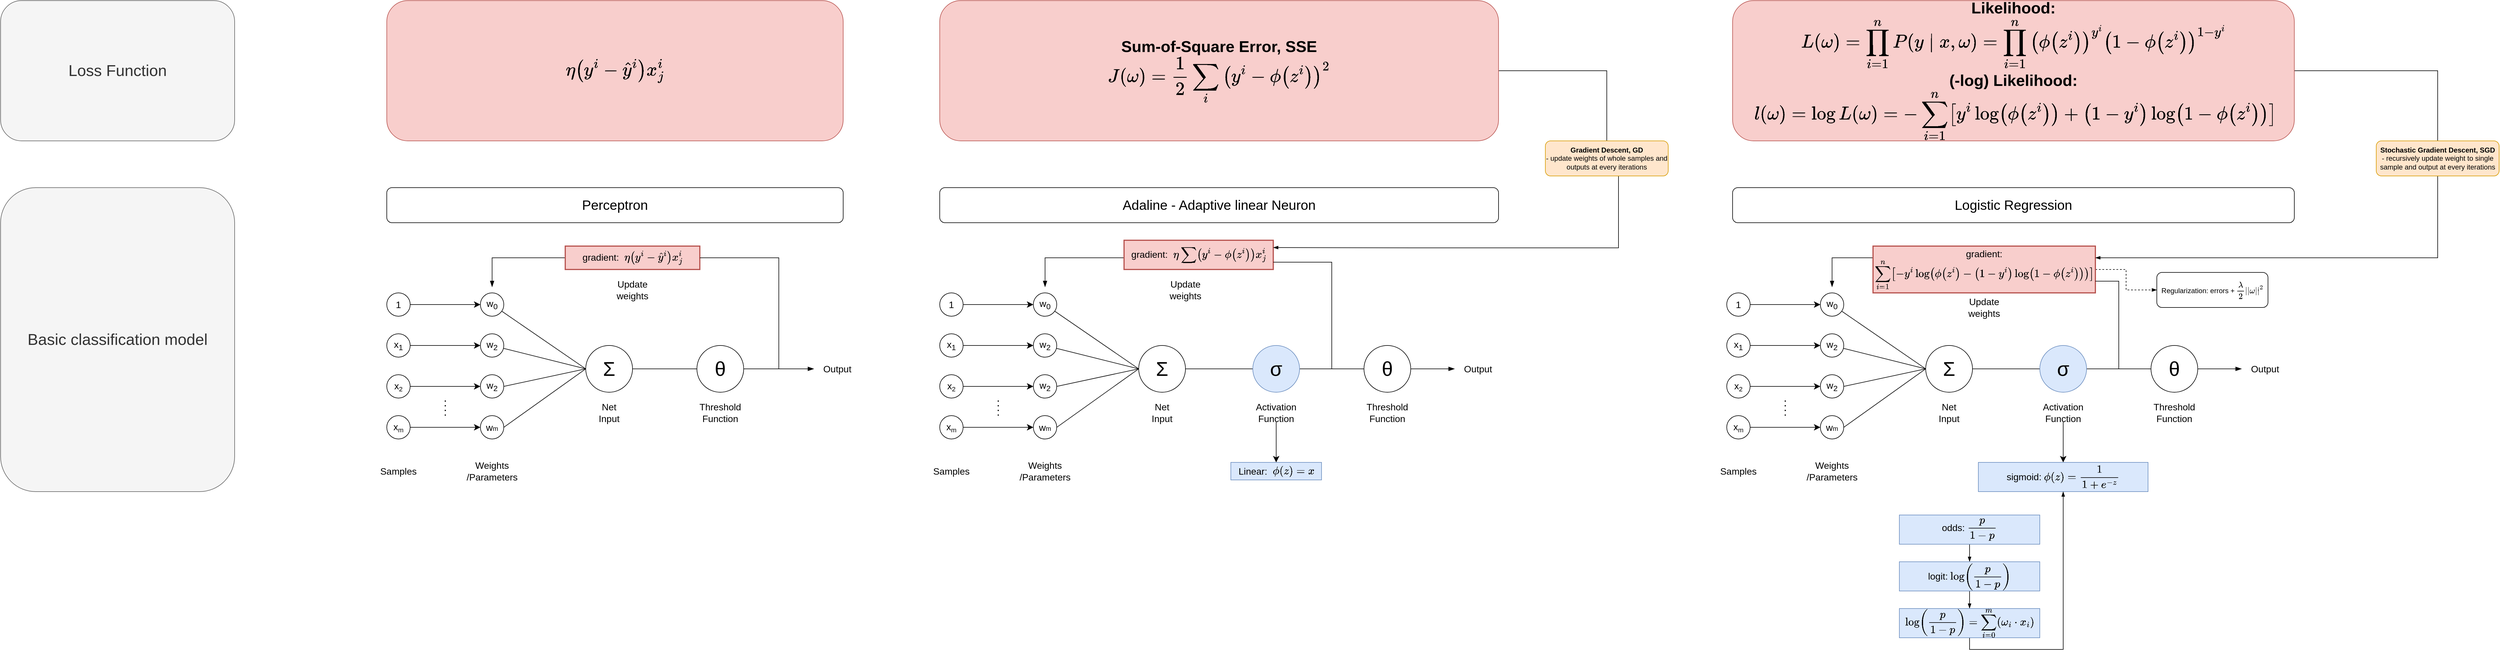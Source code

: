 <mxfile version="21.6.1" type="device">
  <diagram name="第 1 页" id="296-K8CtkIlCOGZinQ8Q">
    <mxGraphModel dx="4812" dy="2016" grid="1" gridSize="10" guides="1" tooltips="1" connect="1" arrows="1" fold="1" page="0" pageScale="1" pageWidth="827" pageHeight="1169" math="1" shadow="0">
      <root>
        <mxCell id="0" />
        <mxCell id="1" parent="0" />
        <mxCell id="WKKPIDza1_U7zghBaNiP-1" value="Perceptron" style="rounded=1;whiteSpace=wrap;html=1;fontSize=23;fontStyle=0" parent="1" vertex="1">
          <mxGeometry x="-1380" y="40" width="780" height="60" as="geometry" />
        </mxCell>
        <mxCell id="WKKPIDza1_U7zghBaNiP-10" style="edgeStyle=none;curved=1;rounded=0;orthogonalLoop=1;jettySize=auto;html=1;exitX=1;exitY=0.5;exitDx=0;exitDy=0;entryX=0;entryY=0.5;entryDx=0;entryDy=0;fontSize=12;startSize=8;endSize=8;" parent="1" source="WKKPIDza1_U7zghBaNiP-2" target="WKKPIDza1_U7zghBaNiP-6" edge="1">
          <mxGeometry relative="1" as="geometry" />
        </mxCell>
        <mxCell id="WKKPIDza1_U7zghBaNiP-2" value="1" style="ellipse;whiteSpace=wrap;html=1;aspect=fixed;fontSize=16;" parent="1" vertex="1">
          <mxGeometry x="-1380" y="220" width="40" height="40" as="geometry" />
        </mxCell>
        <mxCell id="WKKPIDza1_U7zghBaNiP-11" style="edgeStyle=none;curved=1;rounded=0;orthogonalLoop=1;jettySize=auto;html=1;exitX=1;exitY=0.5;exitDx=0;exitDy=0;entryX=0;entryY=0.5;entryDx=0;entryDy=0;fontSize=12;startSize=8;endSize=8;" parent="1" source="WKKPIDza1_U7zghBaNiP-3" target="WKKPIDza1_U7zghBaNiP-7" edge="1">
          <mxGeometry relative="1" as="geometry" />
        </mxCell>
        <mxCell id="WKKPIDza1_U7zghBaNiP-3" value="x&lt;sub&gt;1&lt;/sub&gt;" style="ellipse;whiteSpace=wrap;html=1;aspect=fixed;fontSize=16;" parent="1" vertex="1">
          <mxGeometry x="-1380" y="290" width="40" height="40" as="geometry" />
        </mxCell>
        <mxCell id="WKKPIDza1_U7zghBaNiP-12" style="edgeStyle=none;curved=1;rounded=0;orthogonalLoop=1;jettySize=auto;html=1;exitX=1;exitY=0.5;exitDx=0;exitDy=0;entryX=0;entryY=0.5;entryDx=0;entryDy=0;fontSize=12;startSize=8;endSize=8;" parent="1" source="WKKPIDza1_U7zghBaNiP-4" target="WKKPIDza1_U7zghBaNiP-8" edge="1">
          <mxGeometry relative="1" as="geometry" />
        </mxCell>
        <mxCell id="WKKPIDza1_U7zghBaNiP-4" value="x&lt;span style=&quot;font-size: 13.333px;&quot;&gt;&lt;sub&gt;2&lt;/sub&gt;&lt;/span&gt;" style="ellipse;whiteSpace=wrap;html=1;aspect=fixed;fontSize=16;" parent="1" vertex="1">
          <mxGeometry x="-1380" y="360" width="40" height="40" as="geometry" />
        </mxCell>
        <mxCell id="WKKPIDza1_U7zghBaNiP-13" style="edgeStyle=none;curved=1;rounded=0;orthogonalLoop=1;jettySize=auto;html=1;exitX=1;exitY=0.5;exitDx=0;exitDy=0;entryX=0;entryY=0.5;entryDx=0;entryDy=0;fontSize=12;startSize=8;endSize=8;" parent="1" source="WKKPIDza1_U7zghBaNiP-5" target="WKKPIDza1_U7zghBaNiP-9" edge="1">
          <mxGeometry relative="1" as="geometry" />
        </mxCell>
        <mxCell id="WKKPIDza1_U7zghBaNiP-5" value="x&lt;span style=&quot;font-size: 13.333px;&quot;&gt;&lt;sub&gt;m&lt;/sub&gt;&lt;/span&gt;" style="ellipse;whiteSpace=wrap;html=1;aspect=fixed;fontSize=16;" parent="1" vertex="1">
          <mxGeometry x="-1380" y="430" width="40" height="40" as="geometry" />
        </mxCell>
        <mxCell id="WKKPIDza1_U7zghBaNiP-21" style="edgeStyle=none;curved=1;rounded=0;orthogonalLoop=1;jettySize=auto;html=1;entryX=0;entryY=0.5;entryDx=0;entryDy=0;fontSize=12;startSize=8;endSize=8;endArrow=none;endFill=0;" parent="1" source="WKKPIDza1_U7zghBaNiP-6" target="WKKPIDza1_U7zghBaNiP-17" edge="1">
          <mxGeometry relative="1" as="geometry" />
        </mxCell>
        <mxCell id="WKKPIDza1_U7zghBaNiP-6" value="w&lt;sub&gt;0&lt;/sub&gt;" style="ellipse;whiteSpace=wrap;html=1;aspect=fixed;fontSize=16;" parent="1" vertex="1">
          <mxGeometry x="-1220" y="220" width="40" height="40" as="geometry" />
        </mxCell>
        <mxCell id="WKKPIDza1_U7zghBaNiP-22" style="edgeStyle=none;curved=1;rounded=0;orthogonalLoop=1;jettySize=auto;html=1;entryX=0;entryY=0.5;entryDx=0;entryDy=0;fontSize=12;startSize=8;endSize=8;endArrow=none;endFill=0;" parent="1" source="WKKPIDza1_U7zghBaNiP-7" target="WKKPIDza1_U7zghBaNiP-17" edge="1">
          <mxGeometry relative="1" as="geometry" />
        </mxCell>
        <mxCell id="WKKPIDza1_U7zghBaNiP-7" value="w&lt;sub&gt;2&lt;/sub&gt;" style="ellipse;whiteSpace=wrap;html=1;aspect=fixed;fontSize=16;" parent="1" vertex="1">
          <mxGeometry x="-1220" y="290" width="40" height="40" as="geometry" />
        </mxCell>
        <mxCell id="WKKPIDza1_U7zghBaNiP-23" style="edgeStyle=none;curved=1;rounded=0;orthogonalLoop=1;jettySize=auto;html=1;exitX=1;exitY=0.5;exitDx=0;exitDy=0;fontSize=12;startSize=8;endSize=8;endArrow=none;endFill=0;entryX=0;entryY=0.5;entryDx=0;entryDy=0;" parent="1" source="WKKPIDza1_U7zghBaNiP-8" target="WKKPIDza1_U7zghBaNiP-17" edge="1">
          <mxGeometry relative="1" as="geometry">
            <mxPoint x="-1040" y="340" as="targetPoint" />
          </mxGeometry>
        </mxCell>
        <mxCell id="WKKPIDza1_U7zghBaNiP-8" value="w&lt;sub&gt;2&lt;/sub&gt;" style="ellipse;whiteSpace=wrap;html=1;aspect=fixed;fontSize=16;" parent="1" vertex="1">
          <mxGeometry x="-1220" y="360" width="40" height="40" as="geometry" />
        </mxCell>
        <mxCell id="WKKPIDza1_U7zghBaNiP-24" style="edgeStyle=none;curved=1;rounded=0;orthogonalLoop=1;jettySize=auto;html=1;exitX=1;exitY=0.5;exitDx=0;exitDy=0;entryX=0;entryY=0.5;entryDx=0;entryDy=0;fontSize=12;startSize=8;endSize=8;endArrow=none;endFill=0;" parent="1" source="WKKPIDza1_U7zghBaNiP-9" target="WKKPIDza1_U7zghBaNiP-17" edge="1">
          <mxGeometry relative="1" as="geometry" />
        </mxCell>
        <mxCell id="WKKPIDza1_U7zghBaNiP-9" value="w&lt;span style=&quot;font-size: 11.111px;&quot;&gt;m&lt;/span&gt;" style="ellipse;whiteSpace=wrap;html=1;aspect=fixed;fontSize=16;" parent="1" vertex="1">
          <mxGeometry x="-1220" y="430" width="40" height="40" as="geometry" />
        </mxCell>
        <mxCell id="WKKPIDza1_U7zghBaNiP-14" value="" style="endArrow=none;dashed=1;html=1;dashPattern=1 3;strokeWidth=2;rounded=0;fontSize=12;startSize=8;endSize=8;curved=1;" parent="1" edge="1">
          <mxGeometry width="50" height="50" relative="1" as="geometry">
            <mxPoint x="-1280" y="430" as="sourcePoint" />
            <mxPoint x="-1280" y="400" as="targetPoint" />
            <Array as="points">
              <mxPoint x="-1280" y="420" />
            </Array>
          </mxGeometry>
        </mxCell>
        <mxCell id="WKKPIDza1_U7zghBaNiP-15" value="Samples" style="text;html=1;strokeColor=none;fillColor=none;align=center;verticalAlign=middle;whiteSpace=wrap;rounded=0;fontSize=16;" parent="1" vertex="1">
          <mxGeometry x="-1390" y="510" width="60" height="30" as="geometry" />
        </mxCell>
        <mxCell id="WKKPIDza1_U7zghBaNiP-16" value="Weights&lt;br&gt;/Parameters" style="text;html=1;strokeColor=none;fillColor=none;align=center;verticalAlign=middle;whiteSpace=wrap;rounded=0;fontSize=16;" parent="1" vertex="1">
          <mxGeometry x="-1230" y="510" width="60" height="30" as="geometry" />
        </mxCell>
        <mxCell id="WKKPIDza1_U7zghBaNiP-26" style="edgeStyle=none;curved=1;rounded=0;orthogonalLoop=1;jettySize=auto;html=1;entryX=0;entryY=0.5;entryDx=0;entryDy=0;fontSize=12;startSize=8;endSize=8;endArrow=none;endFill=0;" parent="1" source="WKKPIDza1_U7zghBaNiP-17" target="WKKPIDza1_U7zghBaNiP-25" edge="1">
          <mxGeometry relative="1" as="geometry" />
        </mxCell>
        <mxCell id="WKKPIDza1_U7zghBaNiP-17" value="&lt;font style=&quot;font-size: 34px;&quot;&gt;Σ&lt;/font&gt;" style="ellipse;whiteSpace=wrap;html=1;aspect=fixed;fontSize=16;" parent="1" vertex="1">
          <mxGeometry x="-1040" y="310" width="80" height="80" as="geometry" />
        </mxCell>
        <mxCell id="WKKPIDza1_U7zghBaNiP-18" value="Net Input" style="text;html=1;strokeColor=none;fillColor=none;align=center;verticalAlign=middle;whiteSpace=wrap;rounded=0;fontSize=16;" parent="1" vertex="1">
          <mxGeometry x="-1030" y="410" width="60" height="30" as="geometry" />
        </mxCell>
        <mxCell id="WKKPIDza1_U7zghBaNiP-27" style="edgeStyle=none;curved=1;rounded=0;orthogonalLoop=1;jettySize=auto;html=1;fontSize=12;startSize=8;endSize=8;endArrow=blockThin;endFill=1;" parent="1" source="WKKPIDza1_U7zghBaNiP-25" edge="1">
          <mxGeometry relative="1" as="geometry">
            <mxPoint x="-650" y="350" as="targetPoint" />
          </mxGeometry>
        </mxCell>
        <mxCell id="WKKPIDza1_U7zghBaNiP-25" value="&lt;font style=&quot;font-size: 34px;&quot;&gt;θ&lt;/font&gt;" style="ellipse;whiteSpace=wrap;html=1;aspect=fixed;fontSize=16;" parent="1" vertex="1">
          <mxGeometry x="-850" y="310" width="80" height="80" as="geometry" />
        </mxCell>
        <mxCell id="WKKPIDza1_U7zghBaNiP-28" value="Output" style="text;strokeColor=none;fillColor=none;html=1;align=center;verticalAlign=middle;whiteSpace=wrap;rounded=0;fontSize=16;" parent="1" vertex="1">
          <mxGeometry x="-640" y="335" width="60" height="30" as="geometry" />
        </mxCell>
        <mxCell id="WKKPIDza1_U7zghBaNiP-33" style="edgeStyle=orthogonalEdgeStyle;rounded=0;orthogonalLoop=1;jettySize=auto;html=1;fontSize=12;startSize=8;endSize=8;endArrow=blockThin;endFill=1;" parent="1" source="WKKPIDza1_U7zghBaNiP-29" edge="1">
          <mxGeometry relative="1" as="geometry">
            <mxPoint x="-1200" y="210" as="targetPoint" />
            <Array as="points">
              <mxPoint x="-1200" y="160" />
            </Array>
          </mxGeometry>
        </mxCell>
        <mxCell id="WKKPIDza1_U7zghBaNiP-29" value="gradient:&amp;nbsp; `eta(y^i-haty^i)x_j^i`" style="rounded=0;whiteSpace=wrap;html=1;fontSize=16;strokeWidth=2;fillColor=#f8cecc;strokeColor=#b85450;" parent="1" vertex="1">
          <mxGeometry x="-1075" y="140" width="230" height="40" as="geometry" />
        </mxCell>
        <mxCell id="WKKPIDza1_U7zghBaNiP-32" value="" style="edgeStyle=segmentEdgeStyle;endArrow=none;html=1;curved=0;rounded=0;endSize=8;startSize=8;sourcePerimeterSpacing=0;targetPerimeterSpacing=0;fontSize=12;exitX=1;exitY=0.5;exitDx=0;exitDy=0;endFill=0;" parent="1" source="WKKPIDza1_U7zghBaNiP-29" edge="1">
          <mxGeometry width="140" relative="1" as="geometry">
            <mxPoint x="-850" y="220" as="sourcePoint" />
            <mxPoint x="-710" y="350" as="targetPoint" />
            <Array as="points">
              <mxPoint x="-710" y="160" />
            </Array>
          </mxGeometry>
        </mxCell>
        <mxCell id="WKKPIDza1_U7zghBaNiP-34" value="Update weights" style="text;html=1;strokeColor=none;fillColor=none;align=center;verticalAlign=middle;whiteSpace=wrap;rounded=0;fontSize=16;" parent="1" vertex="1">
          <mxGeometry x="-990" y="200" width="60" height="30" as="geometry" />
        </mxCell>
        <mxCell id="WKKPIDza1_U7zghBaNiP-35" value="Threshold&lt;br&gt;Function" style="text;html=1;strokeColor=none;fillColor=none;align=center;verticalAlign=middle;whiteSpace=wrap;rounded=0;fontSize=16;" parent="1" vertex="1">
          <mxGeometry x="-840" y="410" width="60" height="30" as="geometry" />
        </mxCell>
        <mxCell id="WKKPIDza1_U7zghBaNiP-36" value="Adaline - Adaptive linear Neuron" style="rounded=1;whiteSpace=wrap;html=1;fontSize=23;fontStyle=0" parent="1" vertex="1">
          <mxGeometry x="-435" y="40" width="955" height="60" as="geometry" />
        </mxCell>
        <mxCell id="WKKPIDza1_U7zghBaNiP-37" style="edgeStyle=none;curved=1;rounded=0;orthogonalLoop=1;jettySize=auto;html=1;exitX=1;exitY=0.5;exitDx=0;exitDy=0;entryX=0;entryY=0.5;entryDx=0;entryDy=0;fontSize=12;startSize=8;endSize=8;" parent="1" source="WKKPIDza1_U7zghBaNiP-38" target="WKKPIDza1_U7zghBaNiP-46" edge="1">
          <mxGeometry relative="1" as="geometry" />
        </mxCell>
        <mxCell id="WKKPIDza1_U7zghBaNiP-38" value="1" style="ellipse;whiteSpace=wrap;html=1;aspect=fixed;fontSize=16;" parent="1" vertex="1">
          <mxGeometry x="-435" y="220" width="40" height="40" as="geometry" />
        </mxCell>
        <mxCell id="WKKPIDza1_U7zghBaNiP-39" style="edgeStyle=none;curved=1;rounded=0;orthogonalLoop=1;jettySize=auto;html=1;exitX=1;exitY=0.5;exitDx=0;exitDy=0;entryX=0;entryY=0.5;entryDx=0;entryDy=0;fontSize=12;startSize=8;endSize=8;" parent="1" source="WKKPIDza1_U7zghBaNiP-40" target="WKKPIDza1_U7zghBaNiP-48" edge="1">
          <mxGeometry relative="1" as="geometry" />
        </mxCell>
        <mxCell id="WKKPIDza1_U7zghBaNiP-40" value="x&lt;sub&gt;1&lt;/sub&gt;" style="ellipse;whiteSpace=wrap;html=1;aspect=fixed;fontSize=16;" parent="1" vertex="1">
          <mxGeometry x="-435" y="290" width="40" height="40" as="geometry" />
        </mxCell>
        <mxCell id="WKKPIDza1_U7zghBaNiP-41" style="edgeStyle=none;curved=1;rounded=0;orthogonalLoop=1;jettySize=auto;html=1;exitX=1;exitY=0.5;exitDx=0;exitDy=0;entryX=0;entryY=0.5;entryDx=0;entryDy=0;fontSize=12;startSize=8;endSize=8;" parent="1" source="WKKPIDza1_U7zghBaNiP-42" target="WKKPIDza1_U7zghBaNiP-50" edge="1">
          <mxGeometry relative="1" as="geometry" />
        </mxCell>
        <mxCell id="WKKPIDza1_U7zghBaNiP-42" value="x&lt;span style=&quot;font-size: 13.333px;&quot;&gt;&lt;sub&gt;2&lt;/sub&gt;&lt;/span&gt;" style="ellipse;whiteSpace=wrap;html=1;aspect=fixed;fontSize=16;" parent="1" vertex="1">
          <mxGeometry x="-435" y="360" width="40" height="40" as="geometry" />
        </mxCell>
        <mxCell id="WKKPIDza1_U7zghBaNiP-43" style="edgeStyle=none;curved=1;rounded=0;orthogonalLoop=1;jettySize=auto;html=1;exitX=1;exitY=0.5;exitDx=0;exitDy=0;entryX=0;entryY=0.5;entryDx=0;entryDy=0;fontSize=12;startSize=8;endSize=8;" parent="1" source="WKKPIDza1_U7zghBaNiP-44" target="WKKPIDza1_U7zghBaNiP-52" edge="1">
          <mxGeometry relative="1" as="geometry" />
        </mxCell>
        <mxCell id="WKKPIDza1_U7zghBaNiP-44" value="x&lt;span style=&quot;font-size: 13.333px;&quot;&gt;&lt;sub&gt;m&lt;/sub&gt;&lt;/span&gt;" style="ellipse;whiteSpace=wrap;html=1;aspect=fixed;fontSize=16;" parent="1" vertex="1">
          <mxGeometry x="-435" y="430" width="40" height="40" as="geometry" />
        </mxCell>
        <mxCell id="WKKPIDza1_U7zghBaNiP-45" style="edgeStyle=none;curved=1;rounded=0;orthogonalLoop=1;jettySize=auto;html=1;entryX=0;entryY=0.5;entryDx=0;entryDy=0;fontSize=12;startSize=8;endSize=8;endArrow=none;endFill=0;" parent="1" source="WKKPIDza1_U7zghBaNiP-46" target="WKKPIDza1_U7zghBaNiP-57" edge="1">
          <mxGeometry relative="1" as="geometry" />
        </mxCell>
        <mxCell id="WKKPIDza1_U7zghBaNiP-46" value="w&lt;sub&gt;0&lt;/sub&gt;" style="ellipse;whiteSpace=wrap;html=1;aspect=fixed;fontSize=16;" parent="1" vertex="1">
          <mxGeometry x="-275" y="220" width="40" height="40" as="geometry" />
        </mxCell>
        <mxCell id="WKKPIDza1_U7zghBaNiP-47" style="edgeStyle=none;curved=1;rounded=0;orthogonalLoop=1;jettySize=auto;html=1;entryX=0;entryY=0.5;entryDx=0;entryDy=0;fontSize=12;startSize=8;endSize=8;endArrow=none;endFill=0;" parent="1" source="WKKPIDza1_U7zghBaNiP-48" target="WKKPIDza1_U7zghBaNiP-57" edge="1">
          <mxGeometry relative="1" as="geometry" />
        </mxCell>
        <mxCell id="WKKPIDza1_U7zghBaNiP-48" value="w&lt;sub&gt;2&lt;/sub&gt;" style="ellipse;whiteSpace=wrap;html=1;aspect=fixed;fontSize=16;" parent="1" vertex="1">
          <mxGeometry x="-275" y="290" width="40" height="40" as="geometry" />
        </mxCell>
        <mxCell id="WKKPIDza1_U7zghBaNiP-49" style="edgeStyle=none;curved=1;rounded=0;orthogonalLoop=1;jettySize=auto;html=1;exitX=1;exitY=0.5;exitDx=0;exitDy=0;fontSize=12;startSize=8;endSize=8;endArrow=none;endFill=0;entryX=0;entryY=0.5;entryDx=0;entryDy=0;" parent="1" source="WKKPIDza1_U7zghBaNiP-50" target="WKKPIDza1_U7zghBaNiP-57" edge="1">
          <mxGeometry relative="1" as="geometry">
            <mxPoint x="-95" y="340" as="targetPoint" />
          </mxGeometry>
        </mxCell>
        <mxCell id="WKKPIDza1_U7zghBaNiP-50" value="w&lt;sub&gt;2&lt;/sub&gt;" style="ellipse;whiteSpace=wrap;html=1;aspect=fixed;fontSize=16;" parent="1" vertex="1">
          <mxGeometry x="-275" y="360" width="40" height="40" as="geometry" />
        </mxCell>
        <mxCell id="WKKPIDza1_U7zghBaNiP-51" style="edgeStyle=none;curved=1;rounded=0;orthogonalLoop=1;jettySize=auto;html=1;exitX=1;exitY=0.5;exitDx=0;exitDy=0;entryX=0;entryY=0.5;entryDx=0;entryDy=0;fontSize=12;startSize=8;endSize=8;endArrow=none;endFill=0;" parent="1" source="WKKPIDza1_U7zghBaNiP-52" target="WKKPIDza1_U7zghBaNiP-57" edge="1">
          <mxGeometry relative="1" as="geometry" />
        </mxCell>
        <mxCell id="WKKPIDza1_U7zghBaNiP-52" value="w&lt;span style=&quot;font-size: 11.111px;&quot;&gt;m&lt;/span&gt;" style="ellipse;whiteSpace=wrap;html=1;aspect=fixed;fontSize=16;" parent="1" vertex="1">
          <mxGeometry x="-275" y="430" width="40" height="40" as="geometry" />
        </mxCell>
        <mxCell id="WKKPIDza1_U7zghBaNiP-53" value="" style="endArrow=none;dashed=1;html=1;dashPattern=1 3;strokeWidth=2;rounded=0;fontSize=12;startSize=8;endSize=8;curved=1;" parent="1" edge="1">
          <mxGeometry width="50" height="50" relative="1" as="geometry">
            <mxPoint x="-335" y="430" as="sourcePoint" />
            <mxPoint x="-335" y="400" as="targetPoint" />
            <Array as="points">
              <mxPoint x="-335" y="420" />
            </Array>
          </mxGeometry>
        </mxCell>
        <mxCell id="WKKPIDza1_U7zghBaNiP-54" value="Samples" style="text;html=1;strokeColor=none;fillColor=none;align=center;verticalAlign=middle;whiteSpace=wrap;rounded=0;fontSize=16;" parent="1" vertex="1">
          <mxGeometry x="-445" y="510" width="60" height="30" as="geometry" />
        </mxCell>
        <mxCell id="WKKPIDza1_U7zghBaNiP-55" value="Weights&lt;br&gt;/Parameters" style="text;html=1;strokeColor=none;fillColor=none;align=center;verticalAlign=middle;whiteSpace=wrap;rounded=0;fontSize=16;" parent="1" vertex="1">
          <mxGeometry x="-285" y="510" width="60" height="30" as="geometry" />
        </mxCell>
        <mxCell id="WKKPIDza1_U7zghBaNiP-56" style="edgeStyle=none;curved=1;rounded=0;orthogonalLoop=1;jettySize=auto;html=1;entryX=0;entryY=0.5;entryDx=0;entryDy=0;fontSize=12;startSize=8;endSize=8;endArrow=none;endFill=0;" parent="1" source="WKKPIDza1_U7zghBaNiP-57" target="WKKPIDza1_U7zghBaNiP-67" edge="1">
          <mxGeometry relative="1" as="geometry" />
        </mxCell>
        <mxCell id="WKKPIDza1_U7zghBaNiP-57" value="&lt;font style=&quot;font-size: 34px;&quot;&gt;Σ&lt;/font&gt;" style="ellipse;whiteSpace=wrap;html=1;aspect=fixed;fontSize=16;" parent="1" vertex="1">
          <mxGeometry x="-95" y="310" width="80" height="80" as="geometry" />
        </mxCell>
        <mxCell id="WKKPIDza1_U7zghBaNiP-58" value="Net Input" style="text;html=1;strokeColor=none;fillColor=none;align=center;verticalAlign=middle;whiteSpace=wrap;rounded=0;fontSize=16;" parent="1" vertex="1">
          <mxGeometry x="-85" y="410" width="60" height="30" as="geometry" />
        </mxCell>
        <mxCell id="WKKPIDza1_U7zghBaNiP-59" style="edgeStyle=none;curved=1;rounded=0;orthogonalLoop=1;jettySize=auto;html=1;fontSize=12;startSize=8;endSize=8;endArrow=blockThin;endFill=1;" parent="1" source="WKKPIDza1_U7zghBaNiP-60" edge="1">
          <mxGeometry relative="1" as="geometry">
            <mxPoint x="445" y="350" as="targetPoint" />
          </mxGeometry>
        </mxCell>
        <mxCell id="WKKPIDza1_U7zghBaNiP-60" value="&lt;font style=&quot;font-size: 34px;&quot;&gt;θ&lt;/font&gt;" style="ellipse;whiteSpace=wrap;html=1;aspect=fixed;fontSize=16;" parent="1" vertex="1">
          <mxGeometry x="290" y="310" width="80" height="80" as="geometry" />
        </mxCell>
        <mxCell id="WKKPIDza1_U7zghBaNiP-61" value="Output" style="text;strokeColor=none;fillColor=none;html=1;align=center;verticalAlign=middle;whiteSpace=wrap;rounded=0;fontSize=16;" parent="1" vertex="1">
          <mxGeometry x="455" y="335" width="60" height="30" as="geometry" />
        </mxCell>
        <mxCell id="WKKPIDza1_U7zghBaNiP-62" style="edgeStyle=orthogonalEdgeStyle;rounded=0;orthogonalLoop=1;jettySize=auto;html=1;fontSize=12;startSize=8;endSize=8;endArrow=blockThin;endFill=1;" parent="1" source="WKKPIDza1_U7zghBaNiP-63" edge="1">
          <mxGeometry relative="1" as="geometry">
            <mxPoint x="-255" y="210" as="targetPoint" />
            <Array as="points">
              <mxPoint x="-255" y="160" />
            </Array>
          </mxGeometry>
        </mxCell>
        <mxCell id="WKKPIDza1_U7zghBaNiP-63" value="gradient:&amp;nbsp; `etasum(y^i-phi(z^i))x_j^i`" style="rounded=0;whiteSpace=wrap;html=1;fontSize=16;strokeWidth=2;fillColor=#f8cecc;strokeColor=#b85450;" parent="1" vertex="1">
          <mxGeometry x="-120" y="130" width="255" height="50" as="geometry" />
        </mxCell>
        <mxCell id="WKKPIDza1_U7zghBaNiP-64" value="" style="edgeStyle=segmentEdgeStyle;endArrow=none;html=1;curved=0;rounded=0;endSize=8;startSize=8;sourcePerimeterSpacing=0;targetPerimeterSpacing=0;fontSize=12;exitX=1;exitY=0.75;exitDx=0;exitDy=0;endFill=0;" parent="1" source="WKKPIDza1_U7zghBaNiP-63" edge="1">
          <mxGeometry width="140" relative="1" as="geometry">
            <mxPoint x="95" y="220" as="sourcePoint" />
            <mxPoint x="235" y="350" as="targetPoint" />
            <Array as="points">
              <mxPoint x="235" y="168" />
            </Array>
          </mxGeometry>
        </mxCell>
        <mxCell id="WKKPIDza1_U7zghBaNiP-65" value="Update weights" style="text;html=1;strokeColor=none;fillColor=none;align=center;verticalAlign=middle;whiteSpace=wrap;rounded=0;fontSize=16;" parent="1" vertex="1">
          <mxGeometry x="-45" y="200" width="60" height="30" as="geometry" />
        </mxCell>
        <mxCell id="WKKPIDza1_U7zghBaNiP-66" value="Threshold&lt;br&gt;Function" style="text;html=1;strokeColor=none;fillColor=none;align=center;verticalAlign=middle;whiteSpace=wrap;rounded=0;fontSize=16;" parent="1" vertex="1">
          <mxGeometry x="300" y="410" width="60" height="30" as="geometry" />
        </mxCell>
        <mxCell id="WKKPIDza1_U7zghBaNiP-68" style="edgeStyle=none;curved=1;rounded=0;orthogonalLoop=1;jettySize=auto;html=1;entryX=0;entryY=0.5;entryDx=0;entryDy=0;fontSize=12;startSize=8;endSize=8;endArrow=none;endFill=0;" parent="1" source="WKKPIDza1_U7zghBaNiP-67" target="WKKPIDza1_U7zghBaNiP-60" edge="1">
          <mxGeometry relative="1" as="geometry" />
        </mxCell>
        <mxCell id="WKKPIDza1_U7zghBaNiP-67" value="&lt;font style=&quot;font-size: 34px;&quot;&gt;σ&lt;/font&gt;" style="ellipse;whiteSpace=wrap;html=1;aspect=fixed;fontSize=16;fillColor=#dae8fc;strokeColor=#6c8ebf;" parent="1" vertex="1">
          <mxGeometry x="100" y="310" width="80" height="80" as="geometry" />
        </mxCell>
        <mxCell id="WKKPIDza1_U7zghBaNiP-74" value="" style="edgeStyle=none;curved=1;rounded=0;orthogonalLoop=1;jettySize=auto;html=1;fontSize=12;startSize=8;endSize=8;" parent="1" source="WKKPIDza1_U7zghBaNiP-69" target="WKKPIDza1_U7zghBaNiP-73" edge="1">
          <mxGeometry relative="1" as="geometry" />
        </mxCell>
        <mxCell id="WKKPIDza1_U7zghBaNiP-69" value="Activation&lt;br&gt;Function" style="text;html=1;align=center;verticalAlign=middle;whiteSpace=wrap;rounded=0;fontSize=16;" parent="1" vertex="1">
          <mxGeometry x="110" y="410" width="60" height="30" as="geometry" />
        </mxCell>
        <mxCell id="WKKPIDza1_U7zghBaNiP-73" value="Linear:&amp;nbsp; `phi(z)=x`" style="whiteSpace=wrap;html=1;fontSize=16;fillColor=#dae8fc;strokeColor=#6c8ebf;" parent="1" vertex="1">
          <mxGeometry x="62.5" y="510" width="155" height="30" as="geometry" />
        </mxCell>
        <mxCell id="WKKPIDza1_U7zghBaNiP-75" value="Logistic Regression" style="rounded=1;whiteSpace=wrap;html=1;fontSize=23;fontStyle=0" parent="1" vertex="1">
          <mxGeometry x="920" y="40" width="960" height="60" as="geometry" />
        </mxCell>
        <mxCell id="WKKPIDza1_U7zghBaNiP-76" style="edgeStyle=none;curved=1;rounded=0;orthogonalLoop=1;jettySize=auto;html=1;exitX=1;exitY=0.5;exitDx=0;exitDy=0;entryX=0;entryY=0.5;entryDx=0;entryDy=0;fontSize=12;startSize=8;endSize=8;" parent="1" source="WKKPIDza1_U7zghBaNiP-77" target="WKKPIDza1_U7zghBaNiP-85" edge="1">
          <mxGeometry relative="1" as="geometry" />
        </mxCell>
        <mxCell id="WKKPIDza1_U7zghBaNiP-77" value="1" style="ellipse;whiteSpace=wrap;html=1;aspect=fixed;fontSize=16;" parent="1" vertex="1">
          <mxGeometry x="910" y="220" width="40" height="40" as="geometry" />
        </mxCell>
        <mxCell id="WKKPIDza1_U7zghBaNiP-78" style="edgeStyle=none;curved=1;rounded=0;orthogonalLoop=1;jettySize=auto;html=1;exitX=1;exitY=0.5;exitDx=0;exitDy=0;entryX=0;entryY=0.5;entryDx=0;entryDy=0;fontSize=12;startSize=8;endSize=8;" parent="1" source="WKKPIDza1_U7zghBaNiP-79" target="WKKPIDza1_U7zghBaNiP-87" edge="1">
          <mxGeometry relative="1" as="geometry" />
        </mxCell>
        <mxCell id="WKKPIDza1_U7zghBaNiP-79" value="x&lt;sub&gt;1&lt;/sub&gt;" style="ellipse;whiteSpace=wrap;html=1;aspect=fixed;fontSize=16;" parent="1" vertex="1">
          <mxGeometry x="910" y="290" width="40" height="40" as="geometry" />
        </mxCell>
        <mxCell id="WKKPIDza1_U7zghBaNiP-80" style="edgeStyle=none;curved=1;rounded=0;orthogonalLoop=1;jettySize=auto;html=1;exitX=1;exitY=0.5;exitDx=0;exitDy=0;entryX=0;entryY=0.5;entryDx=0;entryDy=0;fontSize=12;startSize=8;endSize=8;" parent="1" source="WKKPIDza1_U7zghBaNiP-81" target="WKKPIDza1_U7zghBaNiP-89" edge="1">
          <mxGeometry relative="1" as="geometry" />
        </mxCell>
        <mxCell id="WKKPIDza1_U7zghBaNiP-81" value="x&lt;span style=&quot;font-size: 13.333px;&quot;&gt;&lt;sub&gt;2&lt;/sub&gt;&lt;/span&gt;" style="ellipse;whiteSpace=wrap;html=1;aspect=fixed;fontSize=16;" parent="1" vertex="1">
          <mxGeometry x="910" y="360" width="40" height="40" as="geometry" />
        </mxCell>
        <mxCell id="WKKPIDza1_U7zghBaNiP-82" style="edgeStyle=none;curved=1;rounded=0;orthogonalLoop=1;jettySize=auto;html=1;exitX=1;exitY=0.5;exitDx=0;exitDy=0;entryX=0;entryY=0.5;entryDx=0;entryDy=0;fontSize=12;startSize=8;endSize=8;" parent="1" source="WKKPIDza1_U7zghBaNiP-83" target="WKKPIDza1_U7zghBaNiP-91" edge="1">
          <mxGeometry relative="1" as="geometry" />
        </mxCell>
        <mxCell id="WKKPIDza1_U7zghBaNiP-83" value="x&lt;span style=&quot;font-size: 13.333px;&quot;&gt;&lt;sub&gt;m&lt;/sub&gt;&lt;/span&gt;" style="ellipse;whiteSpace=wrap;html=1;aspect=fixed;fontSize=16;" parent="1" vertex="1">
          <mxGeometry x="910" y="430" width="40" height="40" as="geometry" />
        </mxCell>
        <mxCell id="WKKPIDza1_U7zghBaNiP-84" style="edgeStyle=none;curved=1;rounded=0;orthogonalLoop=1;jettySize=auto;html=1;entryX=0;entryY=0.5;entryDx=0;entryDy=0;fontSize=12;startSize=8;endSize=8;endArrow=none;endFill=0;" parent="1" source="WKKPIDza1_U7zghBaNiP-85" target="WKKPIDza1_U7zghBaNiP-96" edge="1">
          <mxGeometry relative="1" as="geometry" />
        </mxCell>
        <mxCell id="WKKPIDza1_U7zghBaNiP-85" value="w&lt;sub&gt;0&lt;/sub&gt;" style="ellipse;whiteSpace=wrap;html=1;aspect=fixed;fontSize=16;" parent="1" vertex="1">
          <mxGeometry x="1070" y="220" width="40" height="40" as="geometry" />
        </mxCell>
        <mxCell id="WKKPIDza1_U7zghBaNiP-86" style="edgeStyle=none;curved=1;rounded=0;orthogonalLoop=1;jettySize=auto;html=1;entryX=0;entryY=0.5;entryDx=0;entryDy=0;fontSize=12;startSize=8;endSize=8;endArrow=none;endFill=0;" parent="1" source="WKKPIDza1_U7zghBaNiP-87" target="WKKPIDza1_U7zghBaNiP-96" edge="1">
          <mxGeometry relative="1" as="geometry" />
        </mxCell>
        <mxCell id="WKKPIDza1_U7zghBaNiP-87" value="w&lt;sub&gt;2&lt;/sub&gt;" style="ellipse;whiteSpace=wrap;html=1;aspect=fixed;fontSize=16;" parent="1" vertex="1">
          <mxGeometry x="1070" y="290" width="40" height="40" as="geometry" />
        </mxCell>
        <mxCell id="WKKPIDza1_U7zghBaNiP-88" style="edgeStyle=none;curved=1;rounded=0;orthogonalLoop=1;jettySize=auto;html=1;exitX=1;exitY=0.5;exitDx=0;exitDy=0;fontSize=12;startSize=8;endSize=8;endArrow=none;endFill=0;entryX=0;entryY=0.5;entryDx=0;entryDy=0;" parent="1" source="WKKPIDza1_U7zghBaNiP-89" target="WKKPIDza1_U7zghBaNiP-96" edge="1">
          <mxGeometry relative="1" as="geometry">
            <mxPoint x="1250" y="340" as="targetPoint" />
          </mxGeometry>
        </mxCell>
        <mxCell id="WKKPIDza1_U7zghBaNiP-89" value="w&lt;sub&gt;2&lt;/sub&gt;" style="ellipse;whiteSpace=wrap;html=1;aspect=fixed;fontSize=16;" parent="1" vertex="1">
          <mxGeometry x="1070" y="360" width="40" height="40" as="geometry" />
        </mxCell>
        <mxCell id="WKKPIDza1_U7zghBaNiP-90" style="edgeStyle=none;curved=1;rounded=0;orthogonalLoop=1;jettySize=auto;html=1;exitX=1;exitY=0.5;exitDx=0;exitDy=0;entryX=0;entryY=0.5;entryDx=0;entryDy=0;fontSize=12;startSize=8;endSize=8;endArrow=none;endFill=0;" parent="1" source="WKKPIDza1_U7zghBaNiP-91" target="WKKPIDza1_U7zghBaNiP-96" edge="1">
          <mxGeometry relative="1" as="geometry" />
        </mxCell>
        <mxCell id="WKKPIDza1_U7zghBaNiP-91" value="w&lt;span style=&quot;font-size: 11.111px;&quot;&gt;m&lt;/span&gt;" style="ellipse;whiteSpace=wrap;html=1;aspect=fixed;fontSize=16;" parent="1" vertex="1">
          <mxGeometry x="1070" y="430" width="40" height="40" as="geometry" />
        </mxCell>
        <mxCell id="WKKPIDza1_U7zghBaNiP-92" value="" style="endArrow=none;dashed=1;html=1;dashPattern=1 3;strokeWidth=2;rounded=0;fontSize=12;startSize=8;endSize=8;curved=1;" parent="1" edge="1">
          <mxGeometry width="50" height="50" relative="1" as="geometry">
            <mxPoint x="1010" y="430" as="sourcePoint" />
            <mxPoint x="1010" y="400" as="targetPoint" />
            <Array as="points">
              <mxPoint x="1010" y="420" />
            </Array>
          </mxGeometry>
        </mxCell>
        <mxCell id="WKKPIDza1_U7zghBaNiP-93" value="Samples" style="text;html=1;strokeColor=none;fillColor=none;align=center;verticalAlign=middle;whiteSpace=wrap;rounded=0;fontSize=16;" parent="1" vertex="1">
          <mxGeometry x="900" y="510" width="60" height="30" as="geometry" />
        </mxCell>
        <mxCell id="WKKPIDza1_U7zghBaNiP-94" value="Weights&lt;br&gt;/Parameters" style="text;html=1;strokeColor=none;fillColor=none;align=center;verticalAlign=middle;whiteSpace=wrap;rounded=0;fontSize=16;" parent="1" vertex="1">
          <mxGeometry x="1060" y="510" width="60" height="30" as="geometry" />
        </mxCell>
        <mxCell id="WKKPIDza1_U7zghBaNiP-95" style="edgeStyle=none;curved=1;rounded=0;orthogonalLoop=1;jettySize=auto;html=1;entryX=0;entryY=0.5;entryDx=0;entryDy=0;fontSize=12;startSize=8;endSize=8;endArrow=none;endFill=0;" parent="1" source="WKKPIDza1_U7zghBaNiP-96" target="WKKPIDza1_U7zghBaNiP-107" edge="1">
          <mxGeometry relative="1" as="geometry" />
        </mxCell>
        <mxCell id="WKKPIDza1_U7zghBaNiP-96" value="&lt;font style=&quot;font-size: 34px;&quot;&gt;Σ&lt;/font&gt;" style="ellipse;whiteSpace=wrap;html=1;aspect=fixed;fontSize=16;" parent="1" vertex="1">
          <mxGeometry x="1250" y="310" width="80" height="80" as="geometry" />
        </mxCell>
        <mxCell id="WKKPIDza1_U7zghBaNiP-97" value="Net Input" style="text;html=1;strokeColor=none;fillColor=none;align=center;verticalAlign=middle;whiteSpace=wrap;rounded=0;fontSize=16;" parent="1" vertex="1">
          <mxGeometry x="1260" y="410" width="60" height="30" as="geometry" />
        </mxCell>
        <mxCell id="WKKPIDza1_U7zghBaNiP-98" style="edgeStyle=none;curved=1;rounded=0;orthogonalLoop=1;jettySize=auto;html=1;fontSize=12;startSize=8;endSize=8;endArrow=blockThin;endFill=1;" parent="1" source="WKKPIDza1_U7zghBaNiP-99" edge="1">
          <mxGeometry relative="1" as="geometry">
            <mxPoint x="1790" y="350" as="targetPoint" />
          </mxGeometry>
        </mxCell>
        <mxCell id="WKKPIDza1_U7zghBaNiP-99" value="&lt;font style=&quot;font-size: 34px;&quot;&gt;θ&lt;/font&gt;" style="ellipse;whiteSpace=wrap;html=1;aspect=fixed;fontSize=16;" parent="1" vertex="1">
          <mxGeometry x="1635" y="310" width="80" height="80" as="geometry" />
        </mxCell>
        <mxCell id="WKKPIDza1_U7zghBaNiP-100" value="Output" style="text;strokeColor=none;fillColor=none;html=1;align=center;verticalAlign=middle;whiteSpace=wrap;rounded=0;fontSize=16;" parent="1" vertex="1">
          <mxGeometry x="1800" y="335" width="60" height="30" as="geometry" />
        </mxCell>
        <mxCell id="WKKPIDza1_U7zghBaNiP-101" style="edgeStyle=orthogonalEdgeStyle;rounded=0;orthogonalLoop=1;jettySize=auto;html=1;fontSize=12;startSize=8;endSize=8;endArrow=blockThin;endFill=1;" parent="1" source="WKKPIDza1_U7zghBaNiP-102" edge="1">
          <mxGeometry relative="1" as="geometry">
            <mxPoint x="1090" y="210" as="targetPoint" />
            <Array as="points">
              <mxPoint x="1090" y="160" />
            </Array>
          </mxGeometry>
        </mxCell>
        <mxCell id="WKKPIDza1_U7zghBaNiP-117" style="edgeStyle=orthogonalEdgeStyle;rounded=0;orthogonalLoop=1;jettySize=auto;html=1;entryX=0;entryY=0.5;entryDx=0;entryDy=0;endArrow=blockThin;endFill=1;dashed=1;" parent="1" source="WKKPIDza1_U7zghBaNiP-102" target="WKKPIDza1_U7zghBaNiP-116" edge="1">
          <mxGeometry relative="1" as="geometry" />
        </mxCell>
        <mxCell id="WKKPIDza1_U7zghBaNiP-102" value="gradient: `sum_(i=1)^n[-y^(i)log(phi(z^(i))-(1-y^(i))log(1-phi(z^(i))))]`" style="rounded=0;whiteSpace=wrap;html=1;fontSize=16;strokeWidth=2;fillColor=#f8cecc;strokeColor=#b85450;" parent="1" vertex="1">
          <mxGeometry x="1160" y="140" width="380" height="80" as="geometry" />
        </mxCell>
        <mxCell id="WKKPIDza1_U7zghBaNiP-103" value="" style="edgeStyle=segmentEdgeStyle;endArrow=none;html=1;curved=0;rounded=0;endSize=8;startSize=8;sourcePerimeterSpacing=0;targetPerimeterSpacing=0;fontSize=12;exitX=1;exitY=0.75;exitDx=0;exitDy=0;endFill=0;" parent="1" source="WKKPIDza1_U7zghBaNiP-102" edge="1">
          <mxGeometry width="140" relative="1" as="geometry">
            <mxPoint x="1440" y="220" as="sourcePoint" />
            <mxPoint x="1580" y="350" as="targetPoint" />
            <Array as="points">
              <mxPoint x="1580" y="200" />
            </Array>
          </mxGeometry>
        </mxCell>
        <mxCell id="WKKPIDza1_U7zghBaNiP-104" value="Update weights" style="text;html=1;strokeColor=none;fillColor=none;align=center;verticalAlign=middle;whiteSpace=wrap;rounded=0;fontSize=16;" parent="1" vertex="1">
          <mxGeometry x="1320" y="230" width="60" height="30" as="geometry" />
        </mxCell>
        <mxCell id="WKKPIDza1_U7zghBaNiP-105" value="Threshold&lt;br&gt;Function" style="text;html=1;strokeColor=none;fillColor=none;align=center;verticalAlign=middle;whiteSpace=wrap;rounded=0;fontSize=16;" parent="1" vertex="1">
          <mxGeometry x="1645" y="410" width="60" height="30" as="geometry" />
        </mxCell>
        <mxCell id="WKKPIDza1_U7zghBaNiP-106" style="edgeStyle=none;curved=1;rounded=0;orthogonalLoop=1;jettySize=auto;html=1;entryX=0;entryY=0.5;entryDx=0;entryDy=0;fontSize=12;startSize=8;endSize=8;endArrow=none;endFill=0;" parent="1" source="WKKPIDza1_U7zghBaNiP-107" target="WKKPIDza1_U7zghBaNiP-99" edge="1">
          <mxGeometry relative="1" as="geometry" />
        </mxCell>
        <mxCell id="WKKPIDza1_U7zghBaNiP-107" value="&lt;font style=&quot;font-size: 34px;&quot;&gt;σ&lt;/font&gt;" style="ellipse;whiteSpace=wrap;html=1;aspect=fixed;fontSize=16;fillColor=#dae8fc;strokeColor=#6c8ebf;" parent="1" vertex="1">
          <mxGeometry x="1445" y="310" width="80" height="80" as="geometry" />
        </mxCell>
        <mxCell id="WKKPIDza1_U7zghBaNiP-108" value="" style="edgeStyle=none;curved=1;rounded=0;orthogonalLoop=1;jettySize=auto;html=1;fontSize=12;startSize=8;endSize=8;" parent="1" source="WKKPIDza1_U7zghBaNiP-109" target="WKKPIDza1_U7zghBaNiP-110" edge="1">
          <mxGeometry relative="1" as="geometry" />
        </mxCell>
        <mxCell id="WKKPIDza1_U7zghBaNiP-109" value="Activation&lt;br&gt;Function" style="text;html=1;align=center;verticalAlign=middle;whiteSpace=wrap;rounded=0;fontSize=16;" parent="1" vertex="1">
          <mxGeometry x="1455" y="410" width="60" height="30" as="geometry" />
        </mxCell>
        <mxCell id="WKKPIDza1_U7zghBaNiP-110" value="sigmoid: `phi(z)=1/(1+e^-z)`" style="whiteSpace=wrap;html=1;fontSize=16;fillColor=#dae8fc;strokeColor=#6c8ebf;" parent="1" vertex="1">
          <mxGeometry x="1340" y="510" width="290" height="50" as="geometry" />
        </mxCell>
        <mxCell id="WKKPIDza1_U7zghBaNiP-116" value="Regularization: errors + `lamda/2||omega||^2`" style="rounded=1;whiteSpace=wrap;html=1;" parent="1" vertex="1">
          <mxGeometry x="1645" y="185" width="190" height="60" as="geometry" />
        </mxCell>
        <mxCell id="y2mqHJG9jN6qczpyBOIt-1" value="`eta(y^i-haty^i)x_j^i`" style="rounded=1;whiteSpace=wrap;html=1;fontSize=27;fillColor=#f8cecc;strokeColor=#b85450;" parent="1" vertex="1">
          <mxGeometry x="-1380" y="-280" width="780" height="240" as="geometry" />
        </mxCell>
        <mxCell id="y2mqHJG9jN6qczpyBOIt-2" value="Basic classification model" style="rounded=1;whiteSpace=wrap;html=1;horizontal=1;fontSize=27;fillColor=#f5f5f5;fontColor=#333333;strokeColor=#666666;" parent="1" vertex="1">
          <mxGeometry x="-2040" y="40" width="400" height="520" as="geometry" />
        </mxCell>
        <mxCell id="y2mqHJG9jN6qczpyBOIt-4" value="Loss Function" style="rounded=1;whiteSpace=wrap;html=1;horizontal=1;fontSize=27;fillColor=#f5f5f5;fontColor=#333333;strokeColor=#666666;" parent="1" vertex="1">
          <mxGeometry x="-2040" y="-280" width="400" height="240" as="geometry" />
        </mxCell>
        <mxCell id="y2mqHJG9jN6qczpyBOIt-12" style="edgeStyle=orthogonalEdgeStyle;rounded=0;orthogonalLoop=1;jettySize=auto;html=1;entryX=0.5;entryY=0;entryDx=0;entryDy=0;endArrow=none;endFill=0;" parent="1" source="y2mqHJG9jN6qczpyBOIt-5" target="y2mqHJG9jN6qczpyBOIt-11" edge="1">
          <mxGeometry relative="1" as="geometry" />
        </mxCell>
        <mxCell id="y2mqHJG9jN6qczpyBOIt-5" value="&lt;b&gt;Sum-of-Square Error, SSE&lt;br&gt;&lt;/b&gt;`J(omega)=1/2sum_i(y^i-phi(z^i))^2`" style="rounded=1;whiteSpace=wrap;html=1;fontSize=27;fillColor=#f8cecc;strokeColor=#b85450;" parent="1" vertex="1">
          <mxGeometry x="-435" y="-280" width="955" height="240" as="geometry" />
        </mxCell>
        <mxCell id="y2mqHJG9jN6qczpyBOIt-16" style="edgeStyle=orthogonalEdgeStyle;rounded=0;orthogonalLoop=1;jettySize=auto;html=1;entryX=0.5;entryY=0;entryDx=0;entryDy=0;endArrow=none;endFill=0;" parent="1" source="y2mqHJG9jN6qczpyBOIt-6" target="y2mqHJG9jN6qczpyBOIt-15" edge="1">
          <mxGeometry relative="1" as="geometry" />
        </mxCell>
        <mxCell id="y2mqHJG9jN6qczpyBOIt-6" value="&lt;b&gt;Likelihood:&lt;br&gt;&lt;/b&gt;`L(omega)=prod_(i=1)^n&lt;br&gt;P(y|x,omega)=prod_(i=1)^n(phi(z^i))^(y^i)(1-phi(z^i))^(1-y^i)`&lt;br&gt;&lt;b&gt;(-log) Likelihood:&lt;br&gt;&lt;/b&gt;&amp;nbsp;`l(omega)=logL(omega)=-sum_(i=1)^n[y^ilog(phi(z^i))+(1-y^i)log(1-phi(z^i))]`" style="rounded=1;whiteSpace=wrap;html=1;fontSize=27;fillColor=#f8cecc;strokeColor=#b85450;" parent="1" vertex="1">
          <mxGeometry x="920" y="-280" width="960" height="240" as="geometry" />
        </mxCell>
        <mxCell id="y2mqHJG9jN6qczpyBOIt-14" style="edgeStyle=orthogonalEdgeStyle;rounded=0;orthogonalLoop=1;jettySize=auto;html=1;entryX=1;entryY=0.25;entryDx=0;entryDy=0;endArrow=blockThin;endFill=1;" parent="1" source="y2mqHJG9jN6qczpyBOIt-11" target="WKKPIDza1_U7zghBaNiP-63" edge="1">
          <mxGeometry relative="1" as="geometry">
            <Array as="points">
              <mxPoint x="725" y="143" />
              <mxPoint x="377" y="143" />
            </Array>
          </mxGeometry>
        </mxCell>
        <mxCell id="y2mqHJG9jN6qczpyBOIt-11" value="&lt;b&gt;Gradient Descent, GD&lt;br&gt;&lt;/b&gt;- update weights of whole samples and outputs at every iterations" style="rounded=1;whiteSpace=wrap;html=1;fillColor=#ffe6cc;strokeColor=#d79b00;" parent="1" vertex="1">
          <mxGeometry x="600" y="-40" width="210" height="60" as="geometry" />
        </mxCell>
        <mxCell id="y2mqHJG9jN6qczpyBOIt-17" style="edgeStyle=orthogonalEdgeStyle;rounded=0;orthogonalLoop=1;jettySize=auto;html=1;entryX=1;entryY=0.25;entryDx=0;entryDy=0;endArrow=blockThin;endFill=1;" parent="1" source="y2mqHJG9jN6qczpyBOIt-15" target="WKKPIDza1_U7zghBaNiP-102" edge="1">
          <mxGeometry relative="1" as="geometry">
            <Array as="points">
              <mxPoint x="2125" y="160" />
            </Array>
          </mxGeometry>
        </mxCell>
        <mxCell id="y2mqHJG9jN6qczpyBOIt-15" value="&lt;b&gt;Stochastic&amp;nbsp;Gradient Descent, SGD&lt;br&gt;&lt;/b&gt;- recursively update weight to single sample and output at every iterations" style="rounded=1;whiteSpace=wrap;html=1;fillColor=#ffe6cc;strokeColor=#d79b00;" parent="1" vertex="1">
          <mxGeometry x="2020" y="-40" width="210" height="60" as="geometry" />
        </mxCell>
        <mxCell id="qIxIC6XoOFTM2rj8s1kV-5" style="edgeStyle=orthogonalEdgeStyle;rounded=0;orthogonalLoop=1;jettySize=auto;html=1;entryX=0.5;entryY=0;entryDx=0;entryDy=0;endArrow=blockThin;endFill=1;" parent="1" source="qIxIC6XoOFTM2rj8s1kV-1" target="qIxIC6XoOFTM2rj8s1kV-2" edge="1">
          <mxGeometry relative="1" as="geometry" />
        </mxCell>
        <mxCell id="qIxIC6XoOFTM2rj8s1kV-1" value="odds:&amp;nbsp;`p/(1-p)`" style="whiteSpace=wrap;html=1;fontSize=16;fillColor=#dae8fc;strokeColor=#6c8ebf;" parent="1" vertex="1">
          <mxGeometry x="1205" y="600" width="240" height="50" as="geometry" />
        </mxCell>
        <mxCell id="qIxIC6XoOFTM2rj8s1kV-6" style="edgeStyle=orthogonalEdgeStyle;rounded=0;orthogonalLoop=1;jettySize=auto;html=1;entryX=0.5;entryY=0;entryDx=0;entryDy=0;endArrow=blockThin;endFill=1;" parent="1" source="qIxIC6XoOFTM2rj8s1kV-2" target="qIxIC6XoOFTM2rj8s1kV-3" edge="1">
          <mxGeometry relative="1" as="geometry" />
        </mxCell>
        <mxCell id="qIxIC6XoOFTM2rj8s1kV-2" value="logit:&amp;nbsp;`log(p/(1-p))`" style="whiteSpace=wrap;html=1;fontSize=16;fillColor=#dae8fc;strokeColor=#6c8ebf;" parent="1" vertex="1">
          <mxGeometry x="1205" y="680" width="240" height="50" as="geometry" />
        </mxCell>
        <mxCell id="qIxIC6XoOFTM2rj8s1kV-7" style="edgeStyle=orthogonalEdgeStyle;rounded=0;orthogonalLoop=1;jettySize=auto;html=1;entryX=0.5;entryY=1;entryDx=0;entryDy=0;exitX=0.5;exitY=1;exitDx=0;exitDy=0;endArrow=blockThin;endFill=1;" parent="1" source="qIxIC6XoOFTM2rj8s1kV-3" target="WKKPIDza1_U7zghBaNiP-110" edge="1">
          <mxGeometry relative="1" as="geometry" />
        </mxCell>
        <mxCell id="qIxIC6XoOFTM2rj8s1kV-3" value="`log(p/(1-p))=sum_(i=0)^m(omega_i*x_i)`" style="whiteSpace=wrap;html=1;fontSize=16;fillColor=#dae8fc;strokeColor=#6c8ebf;" parent="1" vertex="1">
          <mxGeometry x="1205" y="760" width="240" height="50" as="geometry" />
        </mxCell>
      </root>
    </mxGraphModel>
  </diagram>
</mxfile>
